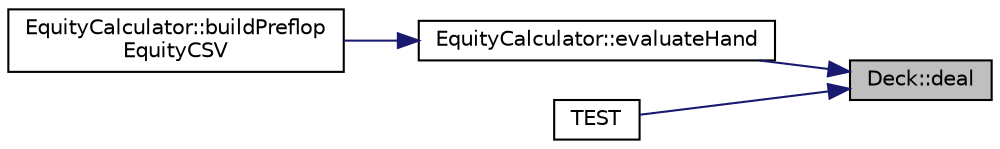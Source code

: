 digraph "Deck::deal"
{
 // INTERACTIVE_SVG=YES
 // LATEX_PDF_SIZE
  edge [fontname="Helvetica",fontsize="10",labelfontname="Helvetica",labelfontsize="10"];
  node [fontname="Helvetica",fontsize="10",shape=record];
  rankdir="RL";
  Node1 [label="Deck::deal",height=0.2,width=0.4,color="black", fillcolor="grey75", style="filled", fontcolor="black",tooltip="Deals a card from the top of the deck."];
  Node1 -> Node2 [dir="back",color="midnightblue",fontsize="10",style="solid",fontname="Helvetica"];
  Node2 [label="EquityCalculator::evaluateHand",height=0.2,width=0.4,color="black", fillcolor="white", style="filled",URL="$class_equity_calculator.html#af315dfcb578ab5889dab4bc970b1d597",tooltip=" "];
  Node2 -> Node3 [dir="back",color="midnightblue",fontsize="10",style="solid",fontname="Helvetica"];
  Node3 [label="EquityCalculator::buildPreflop\lEquityCSV",height=0.2,width=0.4,color="black", fillcolor="white", style="filled",URL="$class_equity_calculator.html#a5e6d58769d8554960b7434bef984cb28",tooltip=" "];
  Node1 -> Node4 [dir="back",color="midnightblue",fontsize="10",style="solid",fontname="Helvetica"];
  Node4 [label="TEST",height=0.2,width=0.4,color="black", fillcolor="white", style="filled",URL="$test___deck_8cc.html#a03d3c7fb7a0df829af13d2fcc459c2ba",tooltip=" "];
}
